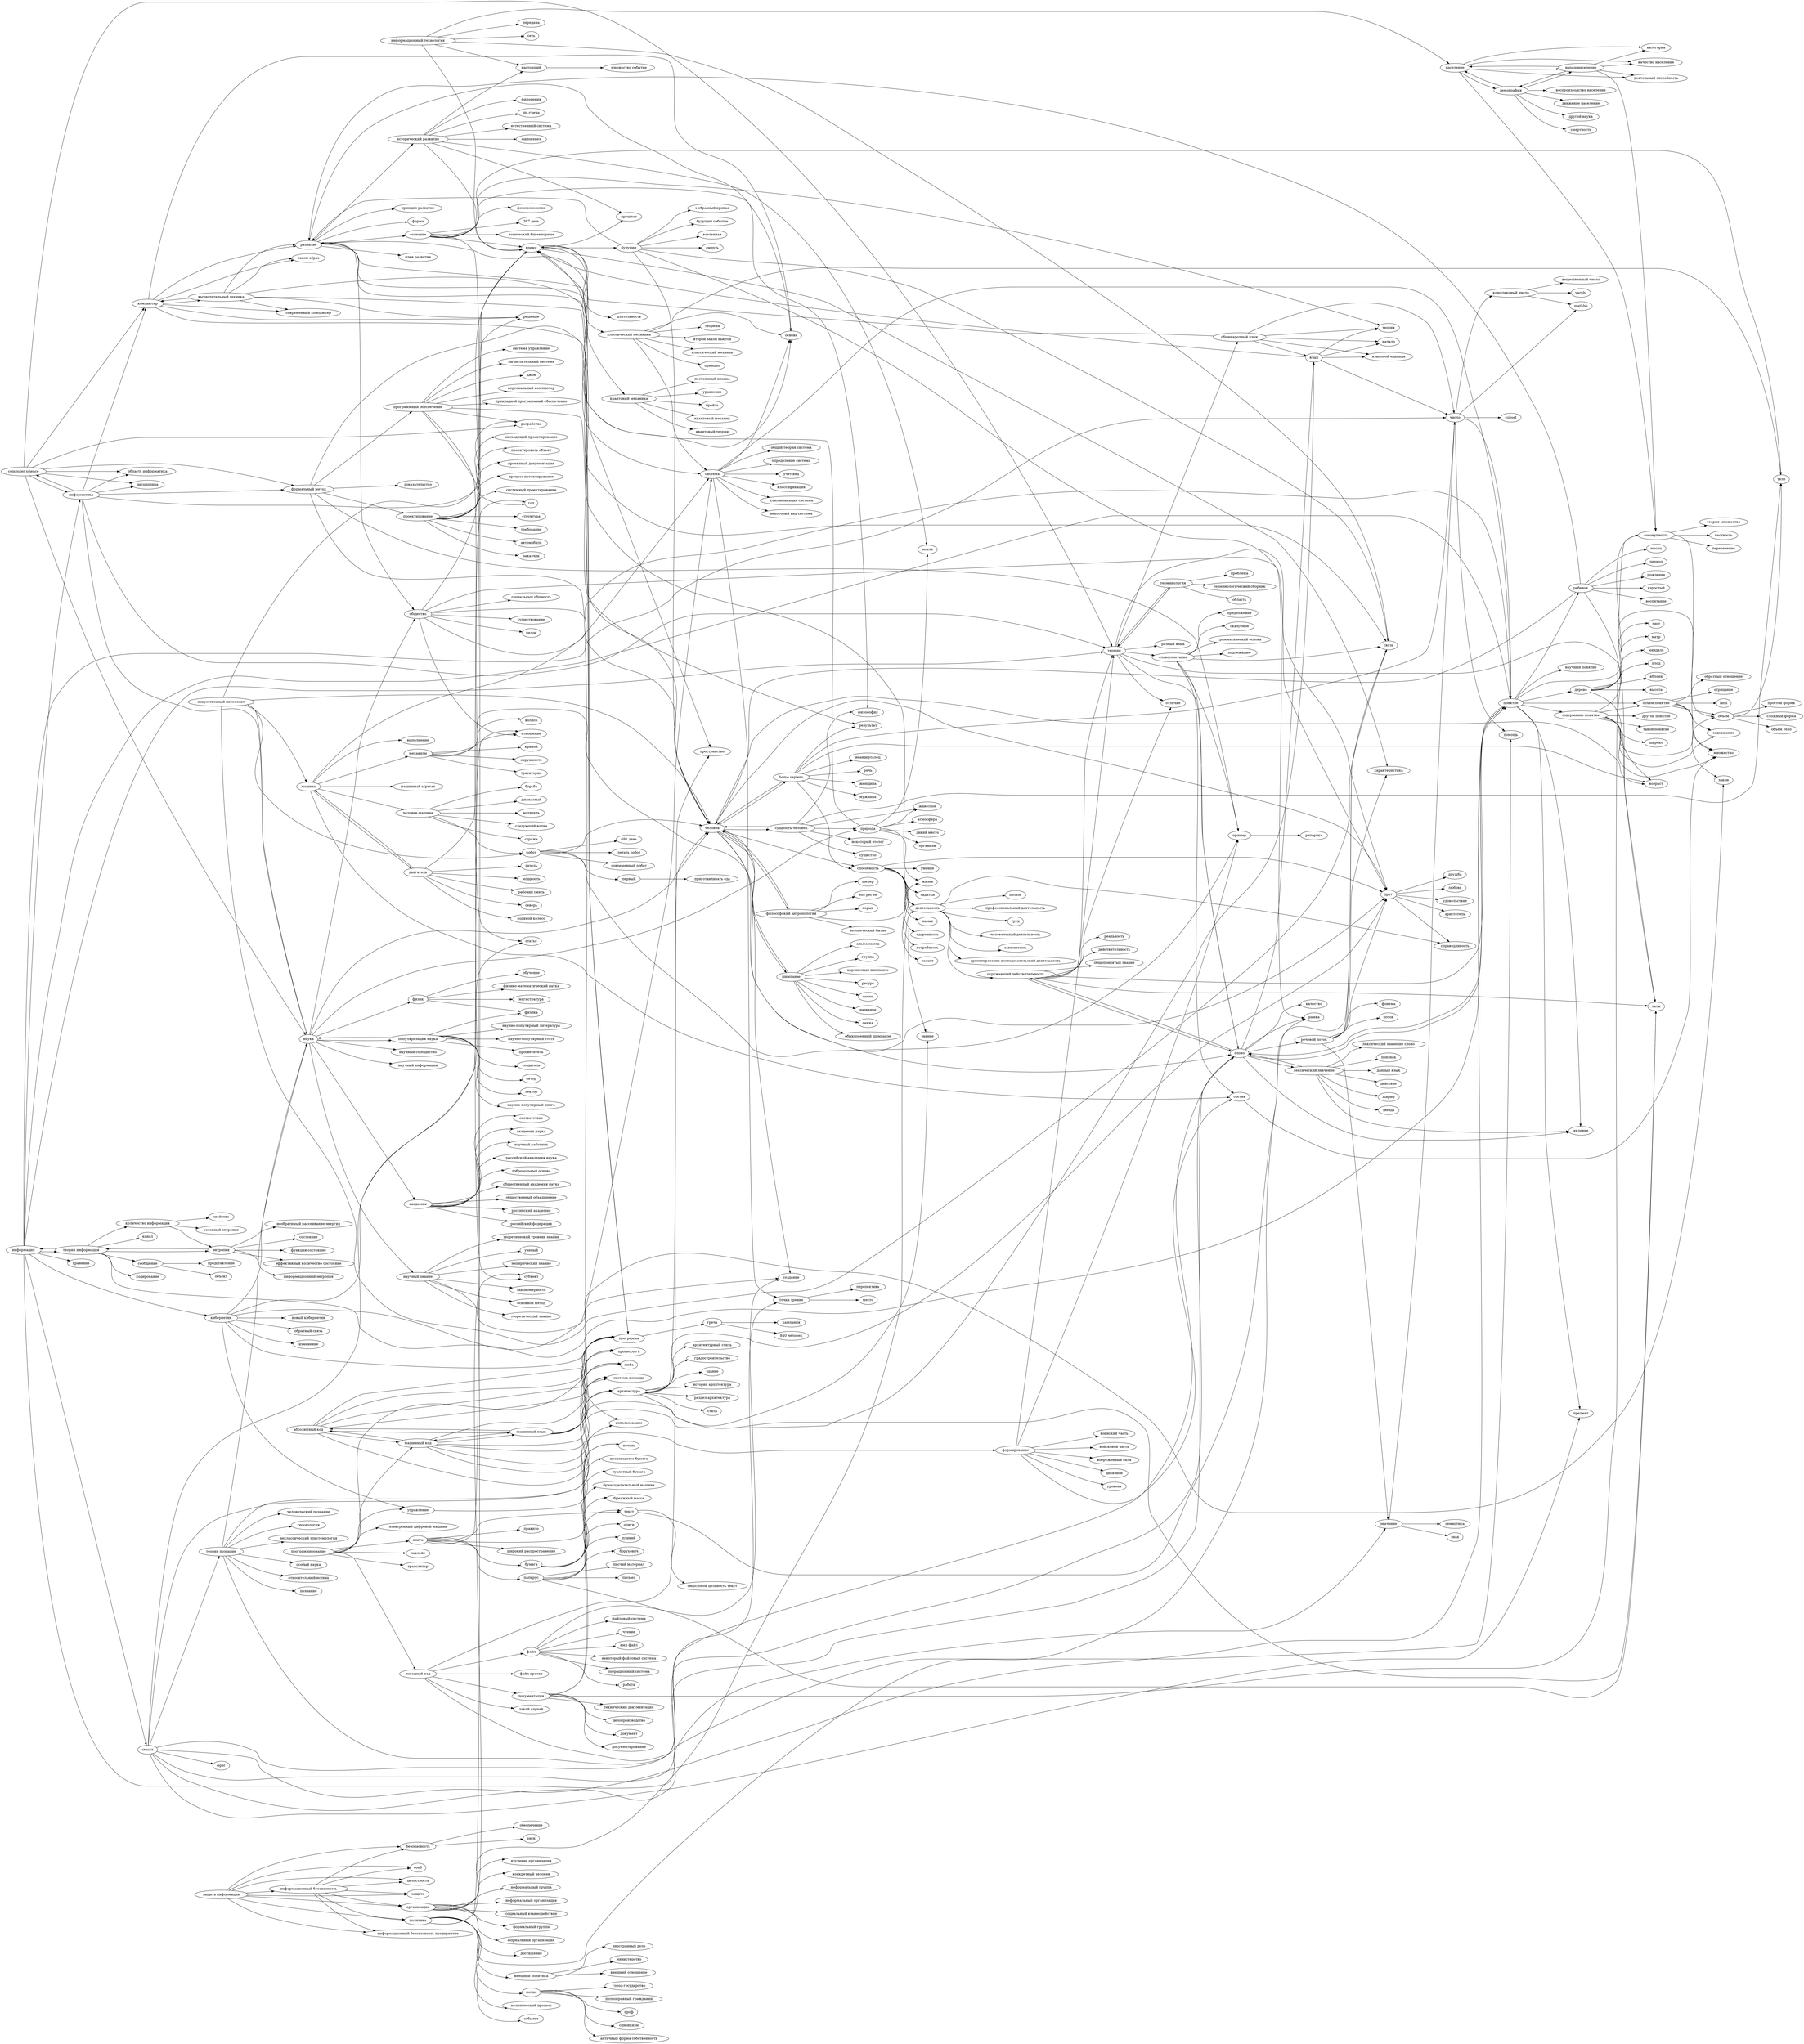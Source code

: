 digraph g {
	rankdir=LR
	"computer science" -> "дисциплина"
	"computer science" -> "информатика"
	"computer science" -> "компьютер"
	"computer science" -> "наука"
	"computer science" -> "область информатика"
	"computer science" -> "разработка"
	"computer science" -> "термин"
	"computer science" -> "формальный метод"
	"homo sapiens" -> "возраст"
	"homo sapiens" -> "женщина"
	"homo sapiens" -> "мужчина"
	"homo sapiens" -> "неандерталец"
	"homo sapiens" -> "результат"
	"homo sapiens" -> "речь"
	"homo sapiens" -> "способность"
	"homo sapiens" -> "человек"
	"homo sapiens" -> "число"
	"абсолютный код" -> "архитектура"
	"абсолютный код" -> "люба"
	"абсолютный код" -> "машинный код"
	"абсолютный код" -> "машинный язык"
	"абсолютный код" -> "программа"
	"абсолютный код" -> "процессор a"
	"абсолютный код" -> "система команда"
	"академия" -> "академия наука"
	"академия" -> "добровольный основа"
	"академия" -> "научный работник"
	"академия" -> "общественный академия наука"
	"академия" -> "общественный объединение"
	"академия" -> "российский академия"
	"академия" -> "российский академия наука"
	"академия" -> "российский федерация"
	"академия" -> "соответствие"
	"архитектура" -> "архитектурный стиль"
	"архитектура" -> "градостроительство"
	"архитектура" -> "друг"
	"архитектура" -> "здание"
	"архитектура" -> "история архитектура"
	"архитектура" -> "латы"
	"архитектура" -> "пространство"
	"архитектура" -> "раздел архитектура"
	"архитектура" -> "стиль"
	"безопасность" -> "обеспечение"
	"безопасность" -> "риск"
	"будущее" -> "s-образный кривая"
	"будущее" -> "будущий событие"
	"будущее" -> "вселенная"
	"будущее" -> "развитие"
	"будущее" -> "рамка"
	"будущее" -> "связь"
	"будущее" -> "смерть"
	"будущее" -> "человек"
	"бумага" -> "бумагоделательный машина"
	"бумага" -> "бумажный масса"
	"бумага" -> "ориги"
	"бумага" -> "печать"
	"бумага" -> "производство бумага"
	"бумага" -> "туалетный бумага"
	"внешний политика" -> "внешний отношение"
	"внешний политика" -> "иностранный дело"
	"внешний политика" -> "министерство"
	"время" -> "будущее"
	"время" -> "длительность"
	"время" -> "квантовый механика"
	"время" -> "классический механика"
	"время" -> "пространство"
	"время" -> "прошлое"
	"время" -> "характеристика"
	"вычислительный техника" -> "компьютер"
	"вычислительный техника" -> "основа"
	"вычислительный техника" -> "программа"
	"вычислительный техника" -> "развитие"
	"вычислительный техника" -> "решение"
	"вычислительный техника" -> "современный компьютер"
	"вычислительный техника" -> "такой образ"
	"греча" -> "840 человек"
	"греча" -> "кампания"
	"двигатель" -> "водяной колесо"
	"двигатель" -> "год"
	"двигатель" -> "дизель"
	"двигатель" -> "машина"
	"двигатель" -> "мощность"
	"двигатель" -> "рабочий смесь"
	"двигатель" -> "северь"
	"демография" -> "воспроизводство население"
	"демография" -> "движение население"
	"демография" -> "другой наука"
	"демография" -> "народонаселение"
	"демография" -> "население"
	"демография" -> "смертность"
	"дерево" -> "высота"
	"дерево" -> "латы"
	"дерево" -> "лист"
	"дерево" -> "метр"
	"дерево" -> "миндаль"
	"дерево" -> "плод"
	"дерево" -> "яблоня"
	"деятельность" -> "зависимость"
	"деятельность" -> "окружающий действительность"
	"деятельность" -> "ориентировочно-исследовательский деятельность"
	"деятельность" -> "польза"
	"деятельность" -> "профессиональный деятельность"
	"деятельность" -> "развитие"
	"деятельность" -> "справедливость"
	"деятельность" -> "труд"
	"деятельность" -> "человеческий деятельность"
	"документация" -> "делопроизводство"
	"документация" -> "документ"
	"документация" -> "документирование"
	"документация" -> "использование"
	"документация" -> "программа"
	"документация" -> "совокупность"
	"документация" -> "технический документация"
	"друг" -> "аристотель"
	"друг" -> "дружба"
	"друг" -> "любовь"
	"друг" -> "справедливость"
	"друг" -> "удовольствие"
	"друг" -> "человек"
	"защита информация" -> "безопасность"
	"защита информация" -> "защита"
	"защита информация" -> "информационный безопасность"
	"защита информация" -> "информационный безопасность предприятие"
	"защита информация" -> "организация"
	"защита информация" -> "политика"
	"защита информация" -> "соиб"
	"защита информация" -> "целостность"
	"значение" -> "знак"
	"значение" -> "семиотика"
	"значение" -> "число"
	"информатика" -> "computer science"
	"информатика" -> "дисциплина"
	"информатика" -> "компьютер"
	"информатика" -> "наука"
	"информатика" -> "область информатика"
	"информатика" -> "разработка"
	"информатика" -> "термин"
	"информатика" -> "формальный метод"
	"информационный безопасность" -> "безопасность"
	"информационный безопасность" -> "защита"
	"информационный безопасность" -> "информационный безопасность предприятие"
	"информационный безопасность" -> "организация"
	"информационный безопасность" -> "политика"
	"информационный безопасность" -> "соиб"
	"информационный безопасность" -> "целостность"
	"информационный технология" -> "время"
	"информационный технология" -> "население"
	"информационный технология" -> "настоящий"
	"информационный технология" -> "передача"
	"информационный технология" -> "связь"
	"информационный технология" -> "сеть"
	"информация" -> "информатика"
	"информация" -> "кибернетик"
	"информация" -> "понятие"
	"информация" -> "слово"
	"информация" -> "смысл"
	"информация" -> "теория информация"
	"информация" -> "термин"
	"информация" -> "хранение"
	"информация" -> "число"
	"искусственный интеллект" -> "время"
	"искусственный интеллект" -> "машина"
	"искусственный интеллект" -> "наука"
	"искусственный интеллект" -> "робот"
	"искусственный интеллект" -> "создание"
	"искусственный интеллект" -> "человек"
	"исторический развитие" -> "время"
	"исторический развитие" -> "др.-греча"
	"исторический развитие" -> "естественный система"
	"исторический развитие" -> "земля"
	"исторический развитие" -> "настоящий"
	"исторический развитие" -> "прошлое"
	"исторический развитие" -> "филогенез"
	"исторический развитие" -> "филогения"
	"исходный код" -> "документация"
	"исходный код" -> "помощь"
	"исходный код" -> "такой случай"
	"исходный код" -> "файл"
	"исходный код" -> "файл проект"
	"исходный код" -> "человек"
	"квантовый механика" -> "бройль"
	"квантовый механика" -> "квантовый механик"
	"квантовый механика" -> "квантовый теория"
	"квантовый механика" -> "постоянный планка"
	"квантовый механика" -> "уравнение"
	"кибернетик" -> "изменение"
	"кибернетик" -> "наука"
	"кибернетик" -> "новый кибернетик"
	"кибернетик" -> "обратный связь"
	"кибернетик" -> "понятие"
	"кибернетик" -> "система"
	"кибернетик" -> "статья"
	"кибернетик" -> "управление"
	"классический механика" -> "второй закон ньютон"
	"классический механика" -> "классический механик"
	"классический механика" -> "основа"
	"классический механика" -> "принцип"
	"классический механика" -> "система"
	"классический механика" -> "тело"
	"классический механика" -> "теорема"
	"книга" -> "бумага"
	"книга" -> "время"
	"книга" -> "папирус"
	"книга" -> "печать"
	"книга" -> "правило"
	"книга" -> "текст"
	"книга" -> "широкий распространение"
	"количество информация" -> "свойство"
	"количество информация" -> "условный энтропия"
	"количество информация" -> "энтропия"
	"комплексный число" -> "mathbb"
	"комплексный число" -> "varphi"
	"комплексный число" -> "вещественный число"
	"компьютер" -> "вычислительный техника"
	"компьютер" -> "основа"
	"компьютер" -> "программа"
	"компьютер" -> "развитие"
	"компьютер" -> "решение"
	"компьютер" -> "современный компьютер"
	"компьютер" -> "такой образ"
	"лексический значение" -> "данный язык"
	"лексический значение" -> "действие"
	"лексический значение" -> "жираф"
	"лексический значение" -> "звезда"
	"лексический значение" -> "лексический значение слово"
	"лексический значение" -> "признак"
	"лексический значение" -> "слово"
	"лексический значение" -> "явление"
	"машина" -> "выполнение"
	"машина" -> "двигатель"
	"машина" -> "машинный агрегат"
	"машина" -> "механизм"
	"машина" -> "система"
	"машина" -> "состав"
	"машина" -> "человек-машина"
	"машинный код" -> "абсолютный код"
	"машинный код" -> "архитектура"
	"машинный код" -> "люба"
	"машинный код" -> "машинный язык"
	"машинный код" -> "программа"
	"машинный код" -> "процессор a"
	"машинный код" -> "система команда"
	"машинный язык" -> "абсолютный код"
	"машинный язык" -> "архитектура"
	"машинный язык" -> "люба"
	"машинный язык" -> "машинный код"
	"машинный язык" -> "программа"
	"машинный язык" -> "процессор a"
	"машинный язык" -> "система команда"
	"механизм" -> "друг"
	"механизм" -> "колесо"
	"механизм" -> "кривой"
	"механизм" -> "окружность"
	"механизм" -> "отношение"
	"механизм" -> "траектория"
	"народонаселение" -> "демография"
	"народонаселение" -> "деятельный способность"
	"народонаселение" -> "категория"
	"народонаселение" -> "качество население"
	"народонаселение" -> "население"
	"народонаселение" -> "совокупность"
	"население" -> "демография"
	"население" -> "деятельный способность"
	"население" -> "категория"
	"население" -> "качество население"
	"население" -> "народонаселение"
	"население" -> "совокупность"
	"настоящий" -> "множество событие"
	"наука" -> "академия"
	"наука" -> "научный знание"
	"наука" -> "научный информация"
	"наука" -> "научный сообщество"
	"наука" -> "общество"
	"наука" -> "популяризация наука"
	"наука" -> "природа"
	"наука" -> "физик"
	"наука" -> "человек"
	"научный знание" -> "закон"
	"научный знание" -> "закономерность"
	"научный знание" -> "основной метод"
	"научный знание" -> "теоретический знание"
	"научный знание" -> "теоретический уровень знание"
	"научный знание" -> "ученый"
	"научный знание" -> "эмпирический знание"
	"общенародный язык" -> "время"
	"общенародный язык" -> "начало"
	"общенародный язык" -> "теория"
	"общенародный язык" -> "число"
	"общенародный язык" -> "язык"
	"общенародный язык" -> "языковой единица"
	"общество" -> "время"
	"общество" -> "друг"
	"общество" -> "отношение"
	"общество" -> "понятие"
	"общество" -> "социальный общность"
	"общество" -> "существование"
	"общество" -> "целое"
	"общество" -> "человек"
	"объем" -> "объем тело"
	"объем понятие" -> "land"
	"объем понятие" -> "закон"
	"объем понятие" -> "множество"
	"объем понятие" -> "обратный отношение"
	"объем понятие" -> "объем"
	"объем понятие" -> "отрицание"
	"объем понятие" -> "содержание"
	"объем" -> "простой форма"
	"объем" -> "сложный форма"
	"объем" -> "тело"
	"окружающий действительность" -> "действительность"
	"окружающий действительность" -> "латы"
	"окружающий действительность" -> "общепринятый знание"
	"окружающий действительность" -> "отличие"
	"окружающий действительность" -> "понятие"
	"окружающий действительность" -> "реальность"
	"окружающий действительность" -> "слово"
	"окружающий действительность" -> "термин"
	"организация" -> "деятельность"
	"организация" -> "достижение"
	"организация" -> "изучение организация"
	"организация" -> "конкретный человек"
	"организация" -> "неформальный группа"
	"организация" -> "неформальный организация"
	"организация" -> "социальный взаимодействие"
	"организация" -> "формальный группа"
	"организация" -> "формальный организация"
	"папирус" -> "борухович"
	"папирус" -> "латы"
	"папирус" -> "писчий материал"
	"папирус" -> "письмо"
	"папирус" -> "плиний"
	"папирус" -> "текст"
	"первый" -> "приготавливать еда"
	"полис" -> "античный форма собственность"
	"полис" -> "город-государство"
	"полис" -> "полноправный гражданин"
	"полис" -> "проф"
	"полис" -> "синойкизм"
	"политика" -> "внешний политика"
	"политика" -> "полис"
	"политика" -> "политический процесс"
	"политика" -> "рамка"
	"политика" -> "решение"
	"политика" -> "событие"
	"политика" -> "субъект"
	"понятие" -> "дерево"
	"понятие" -> "научный понятие"
	"понятие" -> "объем"
	"понятие" -> "объем понятие"
	"понятие" -> "предмет"
	"понятие" -> "ребенок"
	"понятие" -> "слово"
	"понятие" -> "содержание понятие"
	"понятие" -> "явление"
	"популяризация наука" -> "автор"
	"популяризация наука" -> "лектор"
	"популяризация наука" -> "наука"
	"популяризация наука" -> "научно-популярный книга"
	"популяризация наука" -> "научно-популярный литература"
	"популяризация наука" -> "научно-популярный стать"
	"популяризация наука" -> "просветитель"
	"популяризация наука" -> "создатель"
	"популяризация наука" -> "физика"
	"пример" -> "риторика"
	"природа" -> "атмосфера"
	"природа" -> "время"
	"природа" -> "дикий место"
	"природа" -> "животное"
	"природа" -> "жизнь"
	"природа" -> "земля"
	"природа" -> "организм"
	"программа" -> "греча"
	"программирование" -> "исходный код"
	"программирование" -> "книга"
	"программирование" -> "лавлейс"
	"программирование" -> "машинный код"
	"программирование" -> "программа"
	"программирование" -> "транслятор"
	"программирование" -> "управление"
	"программирование" -> "электронный цифровой машина"
	"программный обеспечение" -> "вычислительный система"
	"программный обеспечение" -> "год"
	"программный обеспечение" -> "джон"
	"программный обеспечение" -> "персональный компьютер"
	"программный обеспечение" -> "прикладной программный обеспечение"
	"программный обеспечение" -> "программа"
	"программный обеспечение" -> "разработка"
	"программный обеспечение" -> "система управление"
	"программный обеспечение" -> "статья"
	"проектирование" -> "автомобиль"
	"проектирование" -> "заказчик"
	"проектирование" -> "нисходящий проектирование"
	"проектирование" -> "проектировать объект"
	"проектирование" -> "проектный документация"
	"проектирование" -> "процесс проектирование"
	"проектирование" -> "системный проектирование"
	"проектирование" -> "структура"
	"проектирование" -> "требование"
	"развитие" -> "идея развитие"
	"развитие" -> "исторический развитие"
	"развитие" -> "общество"
	"развитие" -> "основа"
	"развитие" -> "принцип развитие"
	"развитие" -> "связь"
	"развитие" -> "система"
	"развитие" -> "сознание"
	"развитие" -> "форма"
	"ребенок" -> "взрослый"
	"ребенок" -> "возраст"
	"ребенок" -> "воспитание"
	"ребенок" -> "месяц"
	"ребенок" -> "период"
	"ребенок" -> "развитие"
	"ребенок" -> "рождение"
	"ребенок" -> "человек"
	"речевой поток" -> "друг"
	"речевой поток" -> "значение"
	"речевой поток" -> "поток"
	"речевой поток" -> "связь"
	"речевой поток" -> "фонема"
	"речевой поток" -> "характеристика"
	"робот" -> "691 день"
	"робот" -> "летать робот"
	"робот" -> "первый"
	"робот" -> "пример"
	"робот" -> "современный робот"
	"робот" -> "человек"
	"система" -> "классификация"
	"система" -> "классификация система"
	"система" -> "некоторый вид система"
	"система" -> "общий теория система"
	"система" -> "определение система"
	"система" -> "основа"
	"система" -> "понятие"
	"система" -> "точка зрение"
	"система" -> "учет вид"
	"слово" -> "качество"
	"слово" -> "лексический значение"
	"слово" -> "окружающий действительность"
	"слово" -> "понятие"
	"слово" -> "рамка"
	"слово" -> "речевой поток"
	"словосочетание" -> "грамматический основа"
	"словосочетание" -> "подлежащее"
	"словосочетание" -> "предложение"
	"словосочетание" -> "пример"
	"словосочетание" -> "связь"
	"словосочетание" -> "сказуемое"
	"словосочетание" -> "слово"
	"словосочетание" -> "состав"
	"слово" -> "явление"
	"слово" -> "язык"
	"смысл" -> "значение"
	"смысл" -> "отношение"
	"смысл" -> "понятие"
	"смысл" -> "предмет"
	"смысл" -> "слово"
	"смысл" -> "теория познание"
	"смысл" -> "точка зрение"
	"смысл" -> "фрег"
	"смысл" -> "язык"
	"совокупность" -> "множество"
	"совокупность" -> "пересечение"
	"совокупность" -> "теория множество"
	"совокупность" -> "частность"
	"содержание понятие" -> "другой понятие"
	"содержание понятие" -> "множество"
	"содержание понятие" -> "объем"
	"содержание понятие" -> "объем понятие"
	"содержание понятие" -> "совокупность"
	"содержание понятие" -> "содержание"
	"содержание понятие" -> "такой понятие"
	"содержание понятие" -> "широко"
	"сознание" -> "387 день"
	"сознание" -> "время"
	"сознание" -> "логический бихевиоризм"
	"сознание" -> "субъект"
	"сознание" -> "тело"
	"сознание" -> "теория"
	"сознание" -> "феноменология"
	"сознание" -> "философия"
	"сообщение" -> "объект"
	"сообщение" -> "представление"
	"состав" -> "множество"
	"способность" -> "деятельность"
	"способность" -> "друг"
	"способность" -> "задатки"
	"способность" -> "знание"
	"способность" -> "навык"
	"способность" -> "одаренность"
	"способность" -> "потребность"
	"способность" -> "талант"
	"способность" -> "умение"
	"сущность человек" -> "животное"
	"сущность человек" -> "некоторый этолог"
	"сущность человек" -> "природа"
	"сущность человек" -> "существо"
	"сущность человек" -> "тело"
	"сущность человек" -> "философия"
	"сущность человек" -> "человек"
	"текст" -> "связь"
	"текст" -> "смысловой цельность текст"
	"теория информация" -> "информация"
	"теория информация" -> "канал"
	"теория информация" -> "кодирование"
	"теория информация" -> "количество информация"
	"теория информация" -> "связь"
	"теория информация" -> "сообщение"
	"теория информация" -> "энтропия"
	"теория познание" -> "гносеология"
	"теория познание" -> "знание"
	"теория познание" -> "наука"
	"теория познание" -> "неклассический эпистемология"
	"теория познание" -> "особый наука"
	"теория познание" -> "относительный истина"
	"теория познание" -> "познание"
	"теория познание" -> "слово"
	"теория познание" -> "человеческий познание"
	"термин" -> "друг"
	"термин" -> "латы"
	"термин" -> "общенародный язык"
	"терминология" -> "область"
	"терминология" -> "проблема"
	"терминология" -> "термин"
	"терминология" -> "терминологический сборник"
	"термин" -> "отличие"
	"термин" -> "разный язык"
	"термин" -> "слово"
	"термин" -> "словосочетание"
	"термин" -> "терминология"
	"точка зрение" -> "место"
	"точка зрение" -> "перспектива"
	"управление" -> "формирование"
	"файл" -> "имя файл"
	"файл" -> "некоторый файловый система"
	"файл" -> "операционный система"
	"файл" -> "работа"
	"файл" -> "создание"
	"файл" -> "файловый система"
	"файл" -> "чтение"
	"физик" -> "магистратура"
	"физик" -> "обучение"
	"физик" -> "физика"
	"физик" -> "физико-математический наука"
	"философский антропология" -> "ens per se"
	"философский антропология" -> "жизнь"
	"философский антропология" -> "порыв"
	"философский антропология" -> "человек"
	"философский антропология" -> "человеческий бытие"
	"философский антропология" -> "шелер"
	"формальный метод" -> "доказательство"
	"формальный метод" -> "использование"
	"формальный метод" -> "пример"
	"формальный метод" -> "программный обеспечение"
	"формальный метод" -> "проектирование"
	"формальный метод" -> "результат"
	"формирование" -> "воинский часть"
	"формирование" -> "войсковой часть"
	"формирование" -> "вооруженный сила"
	"формирование" -> "дивизион"
	"формирование" -> "пример"
	"формирование" -> "состав"
	"формирование" -> "термин"
	"формирование" -> "уровень"
	"человек" -> "homo sapiens"
	"человек" -> "возраст"
	"человек-машина" -> "борьба"
	"человек-машина" -> "джокастый"
	"человек-машина" -> "мститель"
	"человек-машина" -> "робот"
	"человек-машина" -> "следующий волна"
	"человек-машина" -> "стража"
	"человек" -> "развитие"
	"человек" -> "слово"
	"человек" -> "создание"
	"человек" -> "способность"
	"человек" -> "сущность человек"
	"человек" -> "философский антропология"
	"человек" -> "шимпанзе"
	"число" -> "mathbb"
	"число" -> "subset"
	"число" -> "комплексный число"
	"число" -> "помощь"
	"число" -> "понятие"
	"шимпанзе" -> "альфа-самец"
	"шимпанзе" -> "группа"
	"шимпанзе" -> "карликовый шимпанзе"
	"шимпанзе" -> "название"
	"шимпанзе" -> "обыкновенный шимпанзе"
	"шимпанзе" -> "ресурс"
	"шимпанзе" -> "самец"
	"шимпанзе" -> "самка"
	"шимпанзе" -> "человек"
	"энтропия" -> "информационный энтропия"
	"энтропия" -> "необратимый рассеивание энергия"
	"энтропия" -> "состояние"
	"энтропия" -> "теория информация"
	"энтропия" -> "функция состояние"
	"энтропия" -> "эффективный количество состояние"
	"язык" -> "время"
	"язык" -> "начало"
	"язык" -> "теория"
	"язык" -> "число"
	"язык" -> "языковой единица"
}
